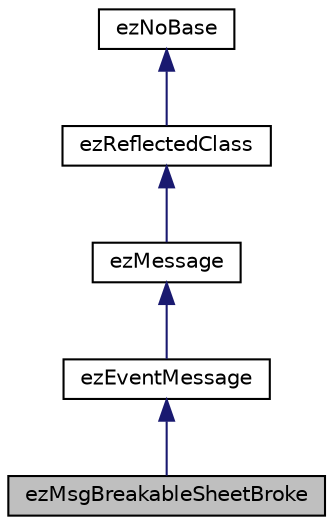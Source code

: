 digraph "ezMsgBreakableSheetBroke"
{
 // LATEX_PDF_SIZE
  edge [fontname="Helvetica",fontsize="10",labelfontname="Helvetica",labelfontsize="10"];
  node [fontname="Helvetica",fontsize="10",shape=record];
  Node1 [label="ezMsgBreakableSheetBroke",height=0.2,width=0.4,color="black", fillcolor="grey75", style="filled", fontcolor="black",tooltip="Sent when a breakable sheet breaks."];
  Node2 -> Node1 [dir="back",color="midnightblue",fontsize="10",style="solid",fontname="Helvetica"];
  Node2 [label="ezEventMessage",height=0.2,width=0.4,color="black", fillcolor="white", style="filled",URL="$dd/d06/structez_event_message.htm",tooltip="Base class for all messages that are sent as 'events'."];
  Node3 -> Node2 [dir="back",color="midnightblue",fontsize="10",style="solid",fontname="Helvetica"];
  Node3 [label="ezMessage",height=0.2,width=0.4,color="black", fillcolor="white", style="filled",URL="$dd/d22/classez_message.htm",tooltip="Base class for all message types. Each message type has it's own id which is used to dispatch message..."];
  Node4 -> Node3 [dir="back",color="midnightblue",fontsize="10",style="solid",fontname="Helvetica"];
  Node4 [label="ezReflectedClass",height=0.2,width=0.4,color="black", fillcolor="white", style="filled",URL="$db/d45/classez_reflected_class.htm",tooltip="All classes that should be dynamically reflectable, need to be derived from this base class."];
  Node5 -> Node4 [dir="back",color="midnightblue",fontsize="10",style="solid",fontname="Helvetica"];
  Node5 [label="ezNoBase",height=0.2,width=0.4,color="black", fillcolor="white", style="filled",URL="$d4/d02/classez_no_base.htm",tooltip="Dummy type to pass to templates and macros that expect a base type for a class that has no base."];
}
